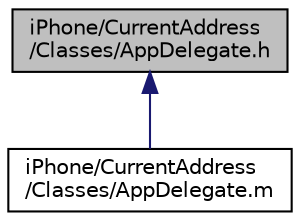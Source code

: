 digraph "iPhone/CurrentAddress/Classes/AppDelegate.h"
{
  edge [fontname="Helvetica",fontsize="10",labelfontname="Helvetica",labelfontsize="10"];
  node [fontname="Helvetica",fontsize="10",shape=record];
  Node1 [label="iPhone/CurrentAddress\l/Classes/AppDelegate.h",height=0.2,width=0.4,color="black", fillcolor="grey75", style="filled" fontcolor="black"];
  Node1 -> Node2 [dir="back",color="midnightblue",fontsize="10",style="solid"];
  Node2 [label="iPhone/CurrentAddress\l/Classes/AppDelegate.m",height=0.2,width=0.4,color="black", fillcolor="white", style="filled",URL="$_current_address_2_classes_2_app_delegate_8m.html"];
}
